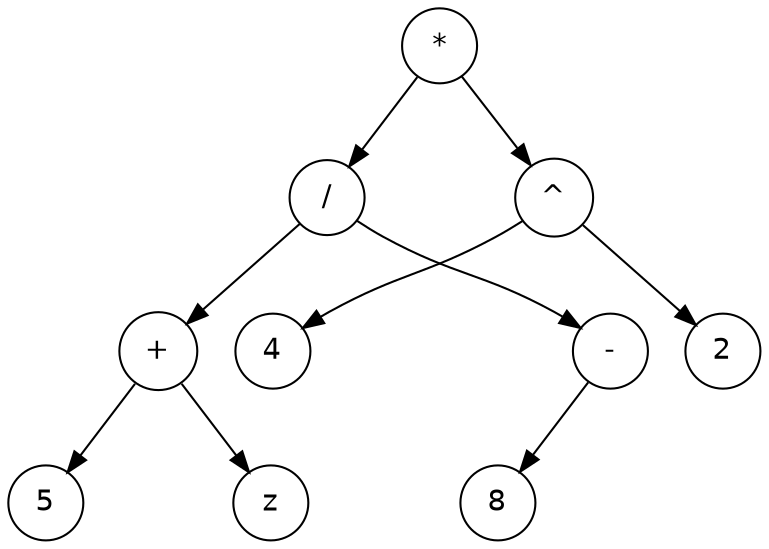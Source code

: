 digraph G {
	node [fontname="Helvetica",shape=circle];

	mult [label="*"];
	div [label="/"];
	plus [label="+"];
	minus [label="-"];
	caret [label="^"];
	hidden1 [label="",style=invis];
	hidden2 [label="",style=invis];
	hidden3 [label="",style=invis];
	hidden4 [label="",style=invis];
	hidden5 [label="",style=invis];
	hidden6 [label="",style=invis];

	mult -> div;
	mult -> hidden1 [style=invis];
	mult -> caret;
	{rank=same div -> hidden1 -> caret [style=invis]};
	
	div -> plus;
	div -> hidden2 [style=invis];
	div -> minus;
	{rank=same plus -> hidden2 -> minus [style=invis]};
	
	plus -> 5;
	plus -> hidden3 [style=invis];
	plus -> z;
	{rank=same 5 -> hidden3 -> z [style=invis]};

	minus -> 8;
	minus -> hidden4 [style=invis];
	minus -> hidden5 [style=invis];
	{rank=same 8 -> hidden4 -> hidden5 [style=invis]};

	caret -> 4;
	caret -> hidden6 [style=invis];
	caret -> 2;
	{rank=same 4 -> hidden6 -> hidden2 [style=invis]};
}
